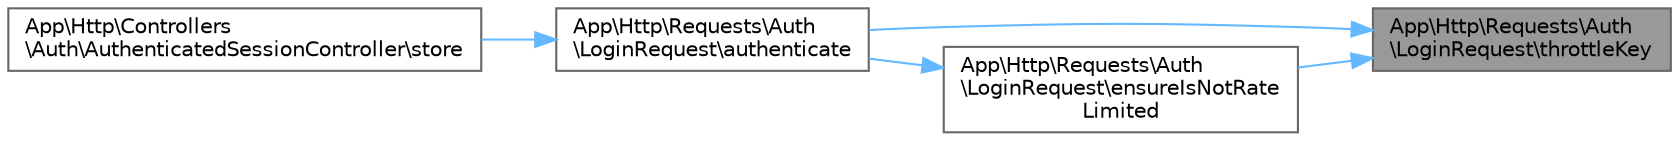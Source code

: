 digraph "App\Http\Requests\Auth\LoginRequest\throttleKey"
{
 // LATEX_PDF_SIZE
  bgcolor="transparent";
  edge [fontname=Helvetica,fontsize=10,labelfontname=Helvetica,labelfontsize=10];
  node [fontname=Helvetica,fontsize=10,shape=box,height=0.2,width=0.4];
  rankdir="RL";
  Node1 [id="Node000001",label="App\\Http\\Requests\\Auth\l\\LoginRequest\\throttleKey",height=0.2,width=0.4,color="gray40", fillcolor="grey60", style="filled", fontcolor="black",tooltip=" "];
  Node1 -> Node2 [id="edge5_Node000001_Node000002",dir="back",color="steelblue1",style="solid",tooltip=" "];
  Node2 [id="Node000002",label="App\\Http\\Requests\\Auth\l\\LoginRequest\\authenticate",height=0.2,width=0.4,color="grey40", fillcolor="white", style="filled",URL="$class_app_1_1_http_1_1_requests_1_1_auth_1_1_login_request.html#a7be4cc5f6c415464b716807cc1b862ce",tooltip=" "];
  Node2 -> Node3 [id="edge6_Node000002_Node000003",dir="back",color="steelblue1",style="solid",tooltip=" "];
  Node3 [id="Node000003",label="App\\Http\\Controllers\l\\Auth\\AuthenticatedSessionController\\store",height=0.2,width=0.4,color="grey40", fillcolor="white", style="filled",URL="$class_app_1_1_http_1_1_controllers_1_1_auth_1_1_authenticated_session_controller.html#a0c8e698ebd6dd5f91721d442f53dbe66",tooltip=" "];
  Node1 -> Node4 [id="edge7_Node000001_Node000004",dir="back",color="steelblue1",style="solid",tooltip=" "];
  Node4 [id="Node000004",label="App\\Http\\Requests\\Auth\l\\LoginRequest\\ensureIsNotRate\lLimited",height=0.2,width=0.4,color="grey40", fillcolor="white", style="filled",URL="$class_app_1_1_http_1_1_requests_1_1_auth_1_1_login_request.html#a673cadc2bf050f1c139636c261bc996e",tooltip=" "];
  Node4 -> Node2 [id="edge8_Node000004_Node000002",dir="back",color="steelblue1",style="solid",tooltip=" "];
}
